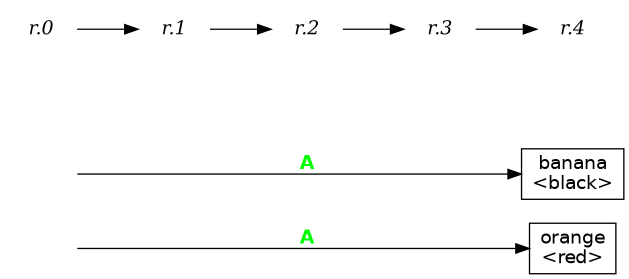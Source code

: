 digraph G {

rankdir=LR
ranksep="0.3 equally"
size=4.2

node [ shape="box" fontname="Helvetica" ] 
edge [ fontname="Helvetica-Bold" ]

node [shape="box" group=h]
h0 -> h4 [label="A" fontcolor="green"]
h0 [ shape = "none" label = "" ]
h4 [ label = "orange\n<red>" ]

node [shape="box" group=g ]
g0 -> g4 [label="A" fontcolor="green"]
g0 [ shape = "none" label = ""]
g4 [ label = "banana\n<black>" ]

node [shape="box" group=f]
f4 [ shape = "none" label = "" ]

node [shape="plaintext" fontname="Times-Italic"]
"r.0" -> "r.1" -> "r.2" -> "r.3" -> "r.4"

{ rank=same g0 h0 "r.0" }
{ rank=same f4 g4 h4 "r.4" }

}
